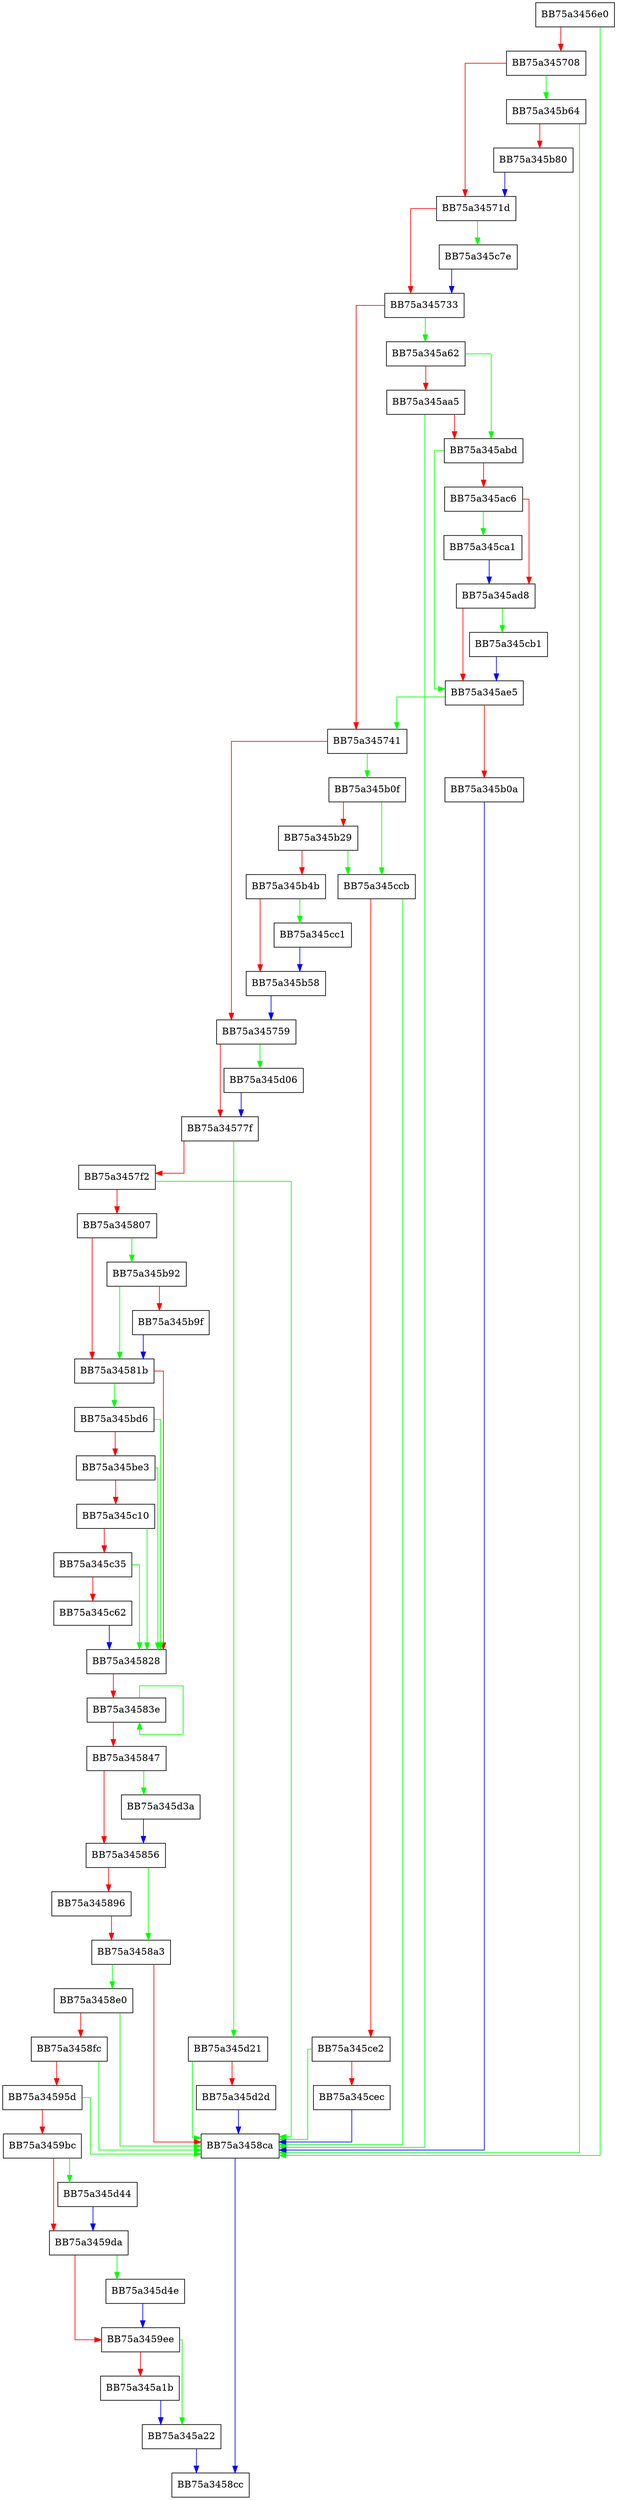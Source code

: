 digraph scan_pe_dtscan_begin {
  node [shape="box"];
  graph [splines=ortho];
  BB75a3456e0 -> BB75a3458ca [color="green"];
  BB75a3456e0 -> BB75a345708 [color="red"];
  BB75a345708 -> BB75a345b64 [color="green"];
  BB75a345708 -> BB75a34571d [color="red"];
  BB75a34571d -> BB75a345c7e [color="green"];
  BB75a34571d -> BB75a345733 [color="red"];
  BB75a345733 -> BB75a345a62 [color="green"];
  BB75a345733 -> BB75a345741 [color="red"];
  BB75a345741 -> BB75a345b0f [color="green"];
  BB75a345741 -> BB75a345759 [color="red"];
  BB75a345759 -> BB75a345d06 [color="green"];
  BB75a345759 -> BB75a34577f [color="red"];
  BB75a34577f -> BB75a345d21 [color="green"];
  BB75a34577f -> BB75a3457f2 [color="red"];
  BB75a3457f2 -> BB75a3458ca [color="green"];
  BB75a3457f2 -> BB75a345807 [color="red"];
  BB75a345807 -> BB75a345b92 [color="green"];
  BB75a345807 -> BB75a34581b [color="red"];
  BB75a34581b -> BB75a345bd6 [color="green"];
  BB75a34581b -> BB75a345828 [color="red"];
  BB75a345828 -> BB75a34583e [color="red"];
  BB75a34583e -> BB75a34583e [color="green"];
  BB75a34583e -> BB75a345847 [color="red"];
  BB75a345847 -> BB75a345d3a [color="green"];
  BB75a345847 -> BB75a345856 [color="red"];
  BB75a345856 -> BB75a3458a3 [color="green"];
  BB75a345856 -> BB75a345896 [color="red"];
  BB75a345896 -> BB75a3458a3 [color="red"];
  BB75a3458a3 -> BB75a3458e0 [color="green"];
  BB75a3458a3 -> BB75a3458ca [color="red"];
  BB75a3458ca -> BB75a3458cc [color="blue"];
  BB75a3458e0 -> BB75a3458ca [color="green"];
  BB75a3458e0 -> BB75a3458fc [color="red"];
  BB75a3458fc -> BB75a3458ca [color="green"];
  BB75a3458fc -> BB75a34595d [color="red"];
  BB75a34595d -> BB75a3458ca [color="green"];
  BB75a34595d -> BB75a3459bc [color="red"];
  BB75a3459bc -> BB75a345d44 [color="green"];
  BB75a3459bc -> BB75a3459da [color="red"];
  BB75a3459da -> BB75a345d4e [color="green"];
  BB75a3459da -> BB75a3459ee [color="red"];
  BB75a3459ee -> BB75a345a22 [color="green"];
  BB75a3459ee -> BB75a345a1b [color="red"];
  BB75a345a1b -> BB75a345a22 [color="blue"];
  BB75a345a22 -> BB75a3458cc [color="blue"];
  BB75a345a62 -> BB75a345abd [color="green"];
  BB75a345a62 -> BB75a345aa5 [color="red"];
  BB75a345aa5 -> BB75a3458ca [color="green"];
  BB75a345aa5 -> BB75a345abd [color="red"];
  BB75a345abd -> BB75a345ae5 [color="green"];
  BB75a345abd -> BB75a345ac6 [color="red"];
  BB75a345ac6 -> BB75a345ca1 [color="green"];
  BB75a345ac6 -> BB75a345ad8 [color="red"];
  BB75a345ad8 -> BB75a345cb1 [color="green"];
  BB75a345ad8 -> BB75a345ae5 [color="red"];
  BB75a345ae5 -> BB75a345741 [color="green"];
  BB75a345ae5 -> BB75a345b0a [color="red"];
  BB75a345b0a -> BB75a3458ca [color="blue"];
  BB75a345b0f -> BB75a345ccb [color="green"];
  BB75a345b0f -> BB75a345b29 [color="red"];
  BB75a345b29 -> BB75a345ccb [color="green"];
  BB75a345b29 -> BB75a345b4b [color="red"];
  BB75a345b4b -> BB75a345cc1 [color="green"];
  BB75a345b4b -> BB75a345b58 [color="red"];
  BB75a345b58 -> BB75a345759 [color="blue"];
  BB75a345b64 -> BB75a3458ca [color="green"];
  BB75a345b64 -> BB75a345b80 [color="red"];
  BB75a345b80 -> BB75a34571d [color="blue"];
  BB75a345b92 -> BB75a34581b [color="green"];
  BB75a345b92 -> BB75a345b9f [color="red"];
  BB75a345b9f -> BB75a34581b [color="blue"];
  BB75a345bd6 -> BB75a345828 [color="green"];
  BB75a345bd6 -> BB75a345be3 [color="red"];
  BB75a345be3 -> BB75a345828 [color="green"];
  BB75a345be3 -> BB75a345c10 [color="red"];
  BB75a345c10 -> BB75a345828 [color="green"];
  BB75a345c10 -> BB75a345c35 [color="red"];
  BB75a345c35 -> BB75a345828 [color="green"];
  BB75a345c35 -> BB75a345c62 [color="red"];
  BB75a345c62 -> BB75a345828 [color="blue"];
  BB75a345c7e -> BB75a345733 [color="blue"];
  BB75a345ca1 -> BB75a345ad8 [color="blue"];
  BB75a345cb1 -> BB75a345ae5 [color="blue"];
  BB75a345cc1 -> BB75a345b58 [color="blue"];
  BB75a345ccb -> BB75a3458ca [color="green"];
  BB75a345ccb -> BB75a345ce2 [color="red"];
  BB75a345ce2 -> BB75a3458ca [color="green"];
  BB75a345ce2 -> BB75a345cec [color="red"];
  BB75a345cec -> BB75a3458ca [color="blue"];
  BB75a345d06 -> BB75a34577f [color="blue"];
  BB75a345d21 -> BB75a3458ca [color="green"];
  BB75a345d21 -> BB75a345d2d [color="red"];
  BB75a345d2d -> BB75a3458ca [color="blue"];
  BB75a345d3a -> BB75a345856 [color="blue"];
  BB75a345d44 -> BB75a3459da [color="blue"];
  BB75a345d4e -> BB75a3459ee [color="blue"];
}